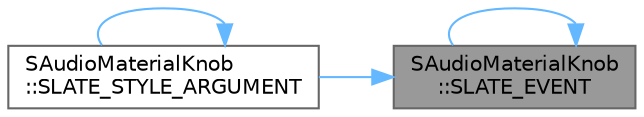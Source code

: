 digraph "SAudioMaterialKnob::SLATE_EVENT"
{
 // INTERACTIVE_SVG=YES
 // LATEX_PDF_SIZE
  bgcolor="transparent";
  edge [fontname=Helvetica,fontsize=10,labelfontname=Helvetica,labelfontsize=10];
  node [fontname=Helvetica,fontsize=10,shape=box,height=0.2,width=0.4];
  rankdir="RL";
  Node1 [id="Node000001",label="SAudioMaterialKnob\l::SLATE_EVENT",height=0.2,width=0.4,color="gray40", fillcolor="grey60", style="filled", fontcolor="black",tooltip="Invoked when the mouse is pressed and a capture begins."];
  Node1 -> Node1 [id="edge1_Node000001_Node000001",dir="back",color="steelblue1",style="solid",tooltip=" "];
  Node1 -> Node2 [id="edge2_Node000001_Node000002",dir="back",color="steelblue1",style="solid",tooltip=" "];
  Node2 [id="Node000002",label="SAudioMaterialKnob\l::SLATE_STYLE_ARGUMENT",height=0.2,width=0.4,color="grey40", fillcolor="white", style="filled",URL="$d5/dcd/classSAudioMaterialKnob.html#a9088e4951ccaeeece4fd2429bc834a96",tooltip="The style used to draw the knob."];
  Node2 -> Node2 [id="edge3_Node000002_Node000002",dir="back",color="steelblue1",style="solid",tooltip=" "];
}
